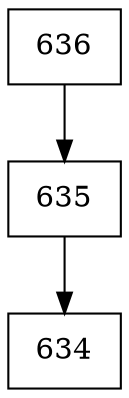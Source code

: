 digraph G {
  node [shape=record];
  node0 [label="{636}"];
  node0 -> node1;
  node1 [label="{635}"];
  node1 -> node2;
  node2 [label="{634}"];
}
